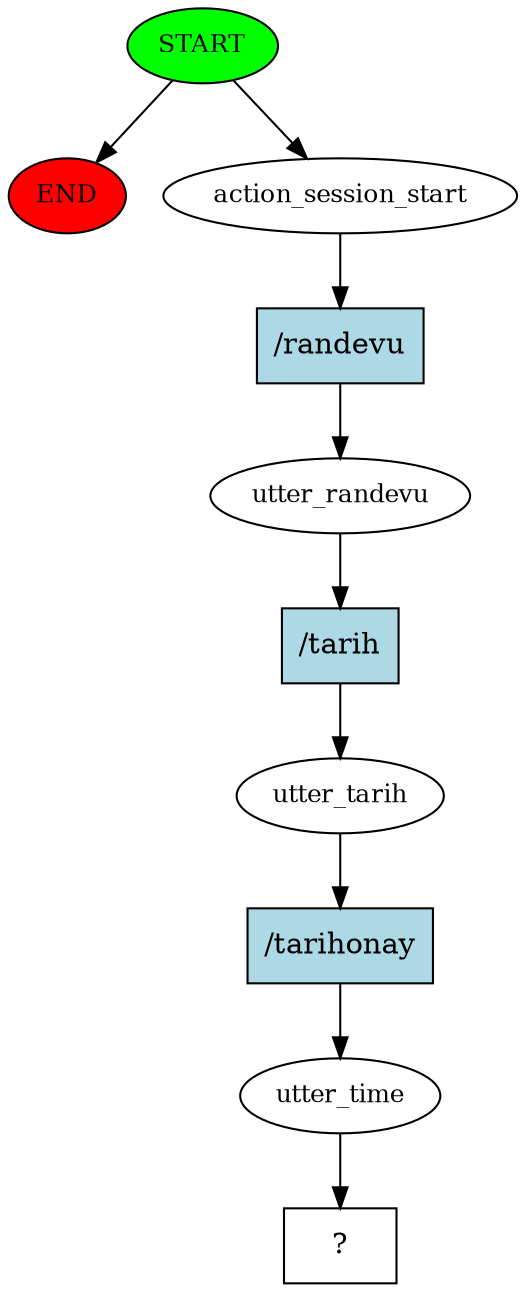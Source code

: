 digraph  {
0 [class="start active", fillcolor=green, fontsize=12, label=START, style=filled];
"-1" [class=end, fillcolor=red, fontsize=12, label=END, style=filled];
1 [class=active, fontsize=12, label=action_session_start];
2 [class=active, fontsize=12, label=utter_randevu];
3 [class=active, fontsize=12, label=utter_tarih];
4 [class=active, fontsize=12, label=utter_time];
5 [class="intent dashed active", label="  ?  ", shape=rect];
6 [class="intent active", fillcolor=lightblue, label="/randevu", shape=rect, style=filled];
7 [class="intent active", fillcolor=lightblue, label="/tarih", shape=rect, style=filled];
8 [class="intent active", fillcolor=lightblue, label="/tarihonay", shape=rect, style=filled];
0 -> "-1"  [class="", key=NONE, label=""];
0 -> 1  [class=active, key=NONE, label=""];
1 -> 6  [class=active, key=0];
2 -> 7  [class=active, key=0];
3 -> 8  [class=active, key=0];
4 -> 5  [class=active, key=NONE, label=""];
6 -> 2  [class=active, key=0];
7 -> 3  [class=active, key=0];
8 -> 4  [class=active, key=0];
}
